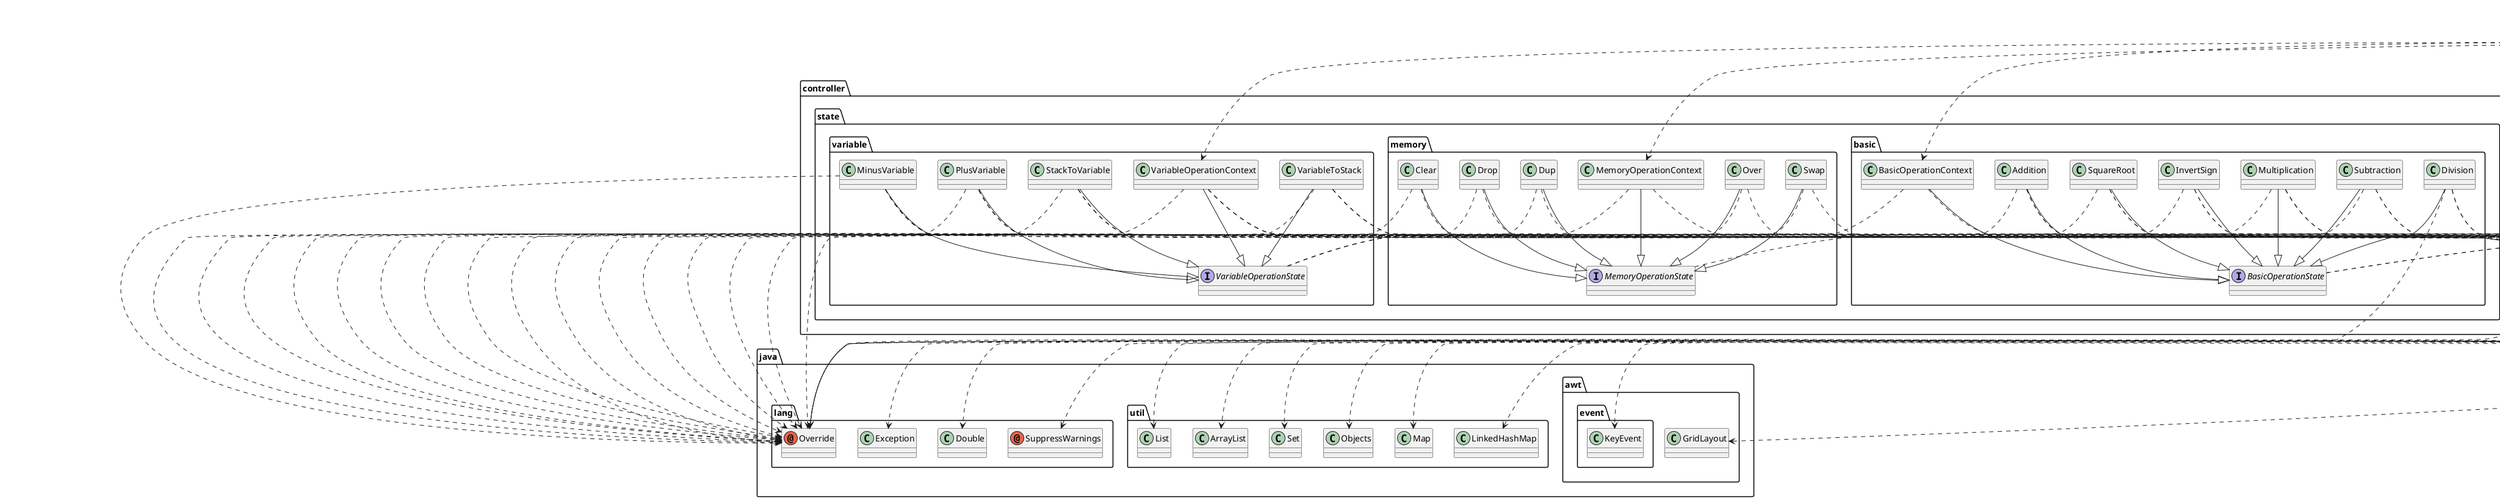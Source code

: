 @startuml
annotation java.lang.Override
annotation java.lang.SuppressWarnings
class controller.CalculatorUtility
class controller.state.basic.Addition
class controller.state.basic.BasicOperationContext
class controller.state.basic.Division
class controller.state.basic.InvertSign
class controller.state.basic.Multiplication
class controller.state.basic.SquareRoot
class controller.state.basic.Subtraction
class controller.state.memory.Clear
class controller.state.memory.Drop
class controller.state.memory.Dup
class controller.state.memory.MemoryOperationContext
class controller.state.memory.Over
class controller.state.memory.Swap
class controller.state.variable.MinusVariable
class controller.state.variable.PlusVariable
class controller.state.variable.StackToVariable
class controller.state.variable.VariableOperationContext
class controller.state.variable.VariableToStack
class java.awt.GridLayout
class java.awt.event.KeyEvent
class java.lang.Double
class java.lang.Exception
class java.util.ArrayList
class java.util.LinkedHashMap
class java.util.List
class java.util.Map
class java.util.Objects
class java.util.Set
class javax.swing.JFrame
class javax.swing.ListSelectionModel
class javax.swing.table.DefaultTableModel
class model.CartesianComplex
class model.StackDataStructure
class model.UserDefinedOperations
class model.Variables
class view.Calculator
interface controller.state.basic.BasicOperationState
interface controller.state.memory.MemoryOperationState
interface controller.state.variable.VariableOperationState
controller.CalculatorUtility ..> model.CartesianComplex
controller.CalculatorUtility ..> model.StackDataStructure
controller.CalculatorUtility ..> model.UserDefinedOperations
controller.CalculatorUtility ..> model.Variables
controller.state.basic.Addition ..> java.lang.Override
controller.state.basic.Addition ..> model.CartesianComplex
controller.state.basic.Addition ..> model.StackDataStructure
controller.state.basic.Addition --|> controller.state.basic.BasicOperationState
controller.state.basic.BasicOperationContext ..> java.lang.Override
controller.state.basic.BasicOperationContext ..> model.StackDataStructure
controller.state.basic.BasicOperationContext --|> controller.state.basic.BasicOperationState
controller.state.basic.Division ..> java.lang.Override
controller.state.basic.Division ..> model.CartesianComplex
controller.state.basic.Division ..> model.StackDataStructure
controller.state.basic.Division --|> controller.state.basic.BasicOperationState
controller.state.basic.InvertSign ..> java.lang.Override
controller.state.basic.InvertSign ..> model.CartesianComplex
controller.state.basic.InvertSign ..> model.StackDataStructure
controller.state.basic.InvertSign --|> controller.state.basic.BasicOperationState
controller.state.basic.Multiplication ..> java.lang.Override
controller.state.basic.Multiplication ..> model.CartesianComplex
controller.state.basic.Multiplication ..> model.StackDataStructure
controller.state.basic.Multiplication --|> controller.state.basic.BasicOperationState
controller.state.basic.SquareRoot ..> java.lang.Override
controller.state.basic.SquareRoot ..> model.CartesianComplex
controller.state.basic.SquareRoot ..> model.StackDataStructure
controller.state.basic.SquareRoot --|> controller.state.basic.BasicOperationState
controller.state.basic.Subtraction ..> java.lang.Override
controller.state.basic.Subtraction ..> model.CartesianComplex
controller.state.basic.Subtraction ..> model.StackDataStructure
controller.state.basic.Subtraction --|> controller.state.basic.BasicOperationState
controller.state.memory.Clear ..> java.lang.Override
controller.state.memory.Clear ..> model.StackDataStructure
controller.state.memory.Clear --|> controller.state.memory.MemoryOperationState
controller.state.memory.Drop ..> java.lang.Override
controller.state.memory.Drop ..> model.StackDataStructure
controller.state.memory.Drop --|> controller.state.memory.MemoryOperationState
controller.state.memory.Dup ..> java.lang.Override
controller.state.memory.Dup ..> model.StackDataStructure
controller.state.memory.Dup --|> controller.state.memory.MemoryOperationState
controller.state.memory.MemoryOperationContext ..> java.lang.Override
controller.state.memory.MemoryOperationContext ..> model.StackDataStructure
controller.state.memory.MemoryOperationContext --|> controller.state.memory.MemoryOperationState
controller.state.memory.Over ..> java.lang.Override
controller.state.memory.Over ..> model.StackDataStructure
controller.state.memory.Over --|> controller.state.memory.MemoryOperationState
controller.state.memory.Swap ..> java.lang.Override
controller.state.memory.Swap ..> model.StackDataStructure
controller.state.memory.Swap --|> controller.state.memory.MemoryOperationState
controller.state.variable.MinusVariable ..> java.lang.Override
controller.state.variable.MinusVariable ..> model.CartesianComplex
controller.state.variable.MinusVariable ..> model.StackDataStructure
controller.state.variable.MinusVariable ..> model.Variables
controller.state.variable.MinusVariable --|> controller.state.variable.VariableOperationState
controller.state.variable.PlusVariable ..> java.lang.Override
controller.state.variable.PlusVariable ..> model.CartesianComplex
controller.state.variable.PlusVariable ..> model.StackDataStructure
controller.state.variable.PlusVariable ..> model.Variables
controller.state.variable.PlusVariable --|> controller.state.variable.VariableOperationState
controller.state.variable.StackToVariable ..> java.lang.Override
controller.state.variable.StackToVariable ..> model.CartesianComplex
controller.state.variable.StackToVariable ..> model.StackDataStructure
controller.state.variable.StackToVariable ..> model.Variables
controller.state.variable.StackToVariable --|> controller.state.variable.VariableOperationState
controller.state.variable.VariableOperationContext ..> java.lang.Override
controller.state.variable.VariableOperationContext ..> model.CartesianComplex
controller.state.variable.VariableOperationContext ..> model.StackDataStructure
controller.state.variable.VariableOperationContext ..> model.Variables
controller.state.variable.VariableOperationContext --|> controller.state.variable.VariableOperationState
controller.state.variable.VariableToStack ..> java.lang.Override
controller.state.variable.VariableToStack ..> model.CartesianComplex
controller.state.variable.VariableToStack ..> model.StackDataStructure
controller.state.variable.VariableToStack ..> model.Variables
controller.state.variable.VariableToStack --|> controller.state.variable.VariableOperationState
model.CartesianComplex ..> java.lang.Override
model.CartesianComplex ..> java.lang.Double
model.CartesianComplex ..> java.lang.Exception
model.StackDataStructure ..> java.lang.Override
model.StackDataStructure ..> java.util.ArrayList
model.StackDataStructure ..> java.util.List
model.UserDefinedOperations ..> java.lang.Override
model.UserDefinedOperations ..> java.util.LinkedHashMap
model.UserDefinedOperations ..> java.util.Map
model.UserDefinedOperations ..> java.util.Objects
model.UserDefinedOperations ..> java.util.Set
model.Variables ..> java.lang.Override
view.Calculator ..> java.lang.SuppressWarnings
view.Calculator ..> controller.CalculatorUtility
view.Calculator ..> controller.state.basic.BasicOperationContext
view.Calculator ..> controller.state.memory.MemoryOperationContext
view.Calculator ..> controller.state.variable.VariableOperationContext
view.Calculator ..> java.awt.GridLayout
view.Calculator ..> java.awt.event.KeyEvent
view.Calculator --|> javax.swing.JFrame
view.Calculator ..> javax.swing.ListSelectionModel
view.Calculator ..> javax.swing.table.DefaultTableModel
view.Calculator ..> model.StackDataStructure
view.Calculator ..> model.UserDefinedOperations
view.Calculator ..> model.Variables
controller.state.basic.BasicOperationState ..> model.CartesianComplex
controller.state.basic.BasicOperationState ..> model.StackDataStructure
controller.state.memory.MemoryOperationState ..> model.StackDataStructure
controller.state.variable.VariableOperationState ..> model.CartesianComplex
controller.state.variable.VariableOperationState ..> model.StackDataStructure
controller.state.variable.VariableOperationState ..> model.Variables
@enduml